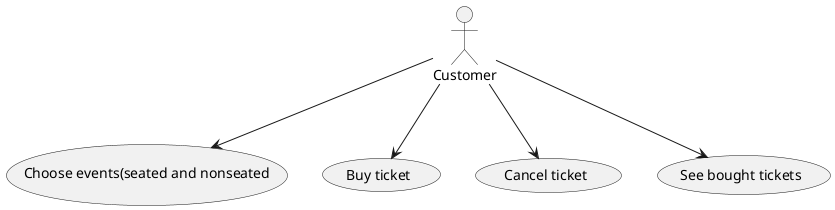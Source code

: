@startuml

Customer --> (Choose events(seated and nonseated)
Customer --> (Buy ticket)
Customer --> (Cancel ticket)
Customer --> (See bought tickets)

newpage

Orginaizer -->(Create, delete and edit Events(Seated and nonseated)
Orginaizer -->(Create, delete and edit redigere Location)
Orginaizer -->(Create, delete and edit redigere rooms)

@enduml